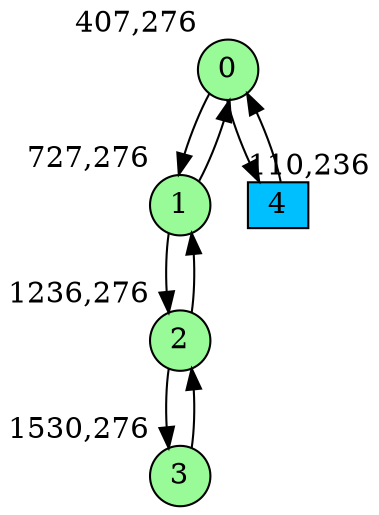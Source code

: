 digraph G {
graph [bgcolor=white]
node [shape=circle, style = filled, fillcolor=white,fixedsize=true, width=0.4, height=0.3 ]
0[xlabel="407,276", pos = "4.64063,0!", fillcolor=palegreen ];
1[xlabel="727,276", pos = "9.64063,0!", fillcolor=palegreen ];
2[xlabel="1236,276", pos = "17.5938,0!", fillcolor=palegreen ];
3[xlabel="1530,276", pos = "22.1875,0!", fillcolor=palegreen ];
4[xlabel="110,236", pos = "0,0.625!", fillcolor=deepskyblue, shape=box ];
0->1 ;
0->4 ;
1->0 ;
1->2 ;
2->1 ;
2->3 ;
3->2 ;
4->0 ;
}
